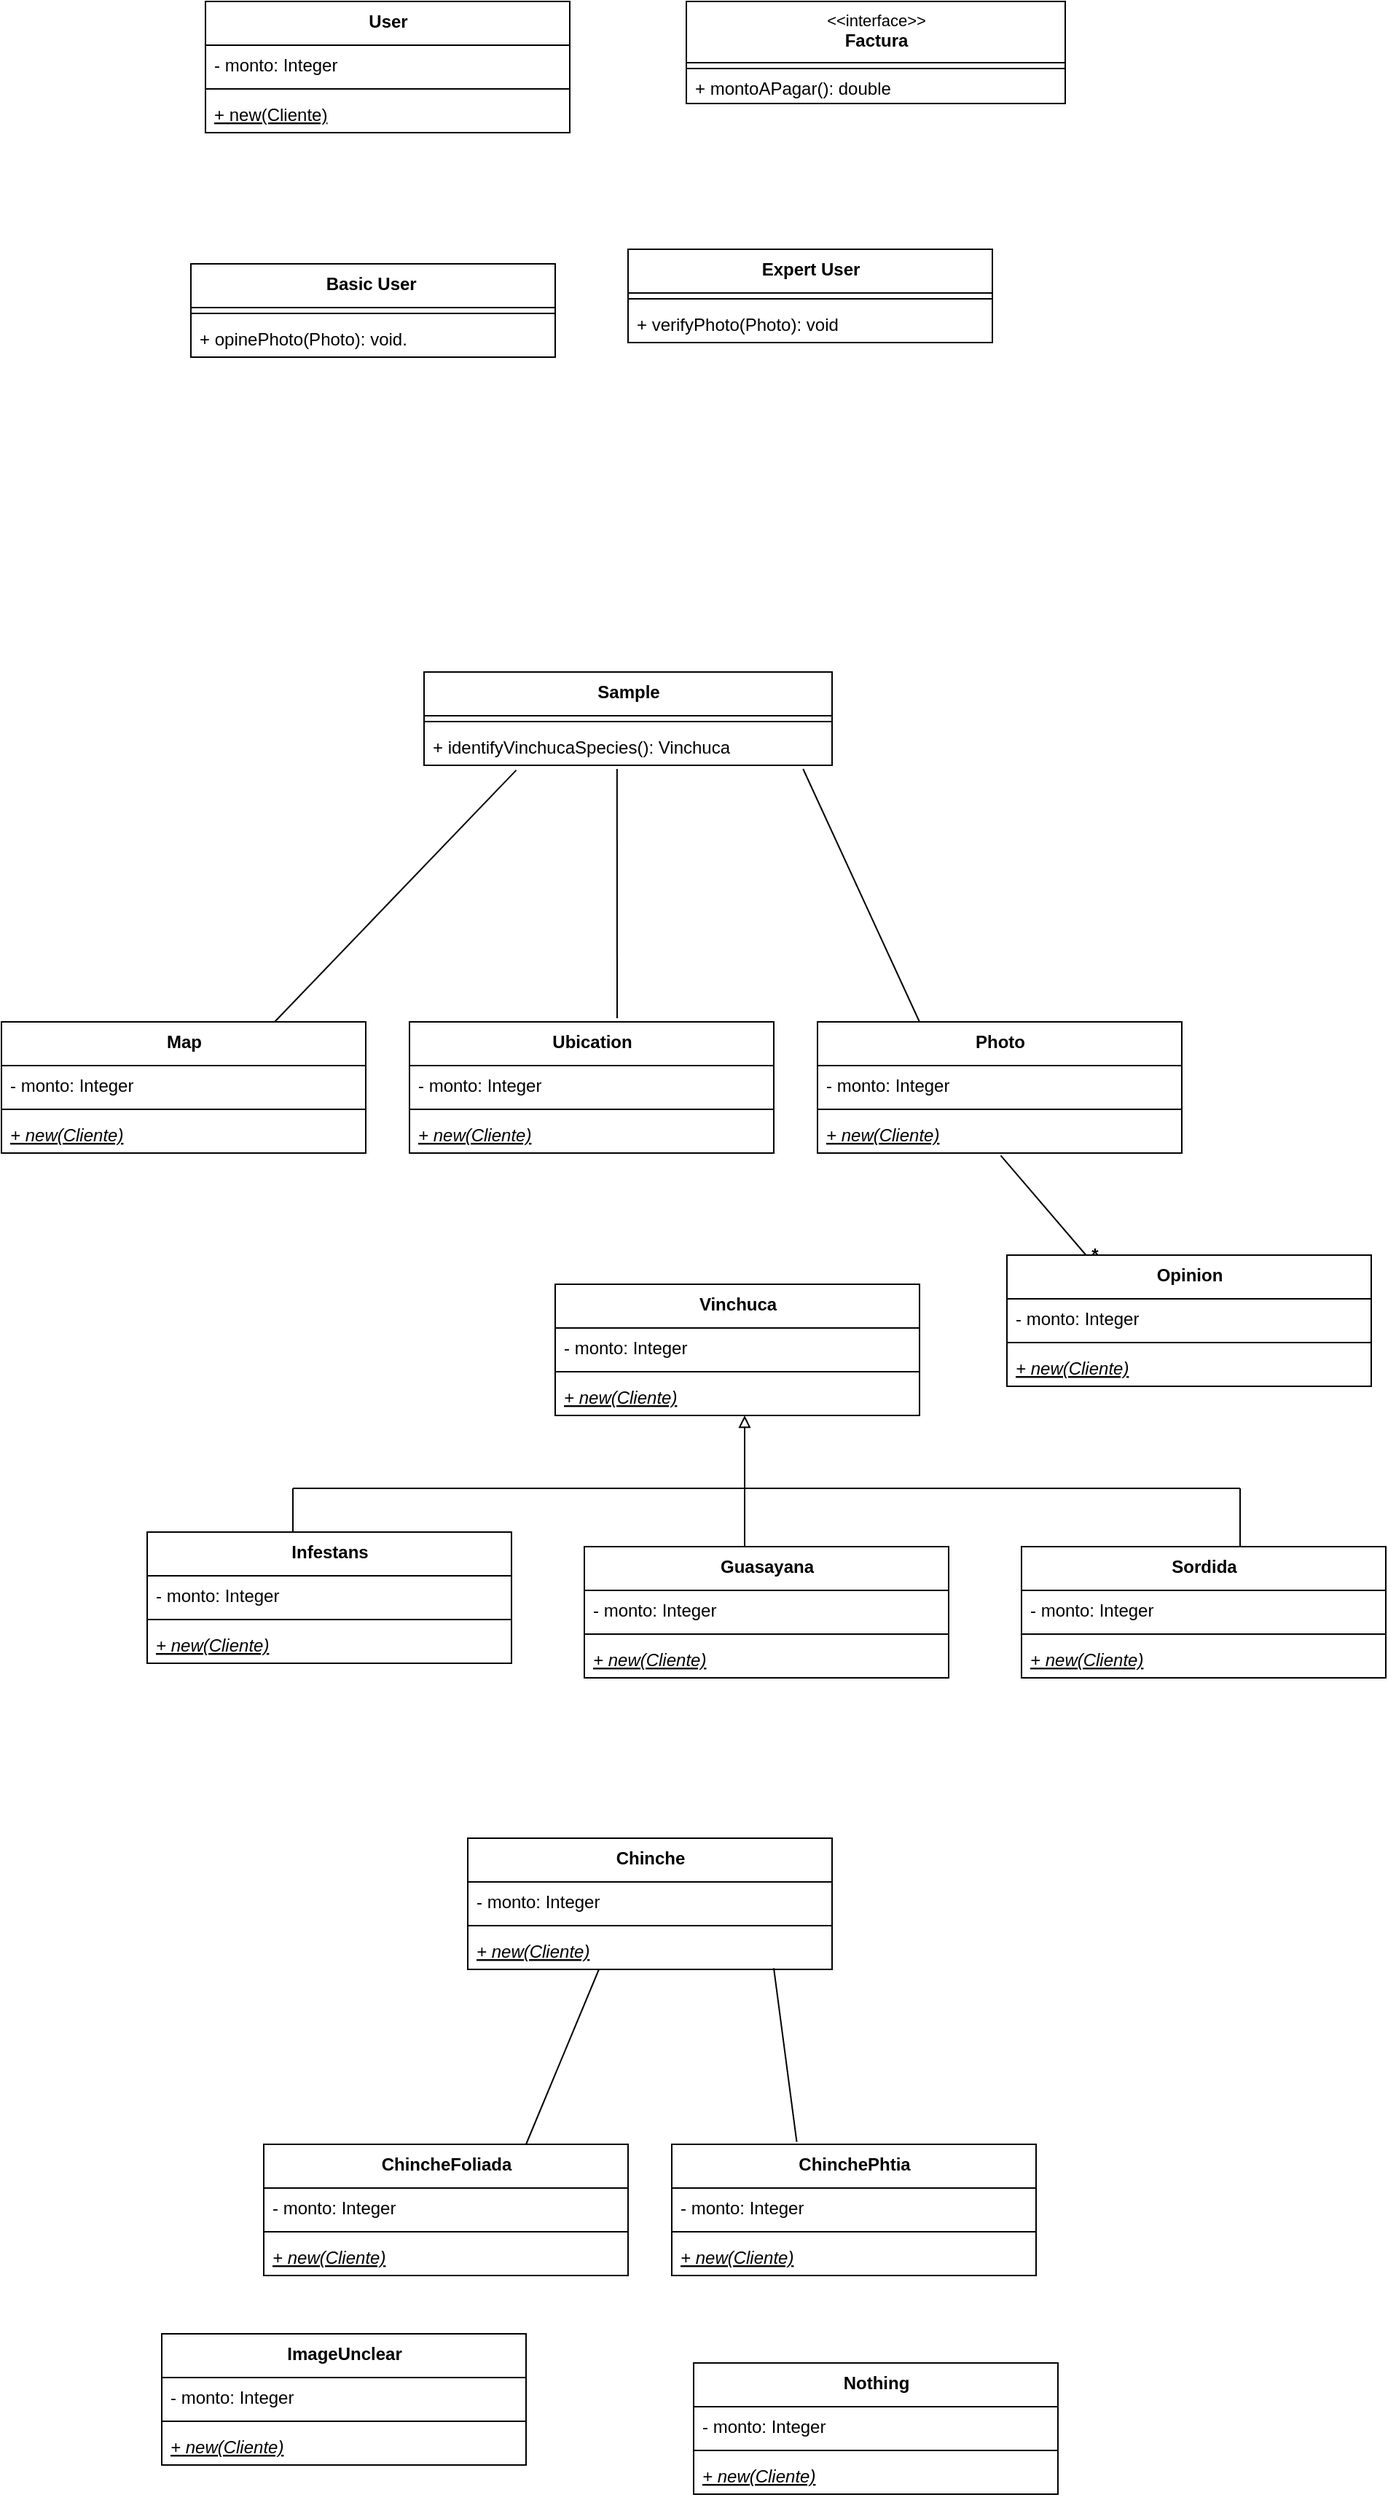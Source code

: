 <mxfile version="18.0.4" type="github">
  <diagram id="ae7LBZ6DJG40jsGKR7rI" name="Page-1">
    <mxGraphModel dx="1550" dy="365" grid="1" gridSize="10" guides="1" tooltips="1" connect="1" arrows="1" fold="1" page="1" pageScale="1" pageWidth="827" pageHeight="1169" math="0" shadow="0">
      <root>
        <mxCell id="0" />
        <mxCell id="1" parent="0" />
        <mxCell id="K2JFEXqpJTepmIrNeF1m-1" value="&lt;span style=&quot;font-size: 12px ; font-weight: 700&quot;&gt;User&lt;/span&gt;" style="swimlane;fontStyle=0;align=center;verticalAlign=top;childLayout=stackLayout;horizontal=1;startSize=30;horizontalStack=0;resizeParent=1;resizeParentMax=0;resizeLast=0;collapsible=0;marginBottom=0;html=1;labelBackgroundColor=none;labelBorderColor=none;fontSize=11;" parent="1" vertex="1">
          <mxGeometry x="40" y="100" width="250" height="90" as="geometry" />
        </mxCell>
        <mxCell id="K2JFEXqpJTepmIrNeF1m-2" value="- monto: Integer" style="text;strokeColor=none;fillColor=none;align=left;verticalAlign=top;spacingLeft=4;spacingRight=4;overflow=hidden;rotatable=0;points=[[0,0.5],[1,0.5]];portConstraint=eastwest;" parent="K2JFEXqpJTepmIrNeF1m-1" vertex="1">
          <mxGeometry y="30" width="250" height="26" as="geometry" />
        </mxCell>
        <mxCell id="K2JFEXqpJTepmIrNeF1m-3" value="" style="line;strokeWidth=1;fillColor=none;align=left;verticalAlign=middle;spacingTop=-1;spacingLeft=3;spacingRight=3;rotatable=0;labelPosition=right;points=[];portConstraint=eastwest;labelBackgroundColor=none;labelBorderColor=none;fontSize=11;html=1;" parent="K2JFEXqpJTepmIrNeF1m-1" vertex="1">
          <mxGeometry y="56" width="250" height="8" as="geometry" />
        </mxCell>
        <mxCell id="pHlB20BNlkgOtDpx7atT-137" value="+ new(Cliente)" style="text;strokeColor=none;fillColor=none;align=left;verticalAlign=top;spacingLeft=4;spacingRight=4;overflow=hidden;rotatable=0;points=[[0,0.5],[1,0.5]];portConstraint=eastwest;fontStyle=4" vertex="1" parent="K2JFEXqpJTepmIrNeF1m-1">
          <mxGeometry y="64" width="250" height="26" as="geometry" />
        </mxCell>
        <mxCell id="K2JFEXqpJTepmIrNeF1m-9" value="&amp;lt;&amp;lt;interface&amp;gt;&amp;gt;&lt;br&gt;&lt;span style=&quot;font-size: 12px ; font-weight: 700&quot;&gt;Factura&lt;/span&gt;" style="swimlane;fontStyle=0;align=center;verticalAlign=top;childLayout=stackLayout;horizontal=1;startSize=42;horizontalStack=0;resizeParent=1;resizeParentMax=0;resizeLast=0;collapsible=0;marginBottom=0;html=1;labelBackgroundColor=none;labelBorderColor=none;fontSize=11;" parent="1" vertex="1">
          <mxGeometry x="370" y="100" width="260" height="70" as="geometry" />
        </mxCell>
        <mxCell id="K2JFEXqpJTepmIrNeF1m-10" value="" style="line;strokeWidth=1;fillColor=none;align=left;verticalAlign=middle;spacingTop=-1;spacingLeft=3;spacingRight=3;rotatable=0;labelPosition=right;points=[];portConstraint=eastwest;labelBackgroundColor=none;labelBorderColor=none;fontSize=11;html=1;" parent="K2JFEXqpJTepmIrNeF1m-9" vertex="1">
          <mxGeometry y="42" width="260" height="8" as="geometry" />
        </mxCell>
        <mxCell id="K2JFEXqpJTepmIrNeF1m-11" value="&lt;span style=&quot;font-size: 12px&quot;&gt;+ montoAPagar(): double&lt;/span&gt;" style="text;html=1;strokeColor=none;fillColor=none;align=left;verticalAlign=middle;spacingLeft=4;spacingRight=4;overflow=hidden;rotatable=0;points=[[0,0.5],[1,0.5]];portConstraint=eastwest;labelBackgroundColor=none;labelBorderColor=none;fontSize=11;" parent="K2JFEXqpJTepmIrNeF1m-9" vertex="1">
          <mxGeometry y="50" width="260" height="20" as="geometry" />
        </mxCell>
        <mxCell id="pHlB20BNlkgOtDpx7atT-3" value="&lt;span style=&quot;font-size: 12px ; font-weight: 700&quot;&gt;Sample&lt;/span&gt;" style="swimlane;fontStyle=0;align=center;verticalAlign=top;childLayout=stackLayout;horizontal=1;startSize=30;horizontalStack=0;resizeParent=1;resizeParentMax=0;resizeLast=0;collapsible=0;marginBottom=0;html=1;labelBackgroundColor=none;labelBorderColor=none;fontSize=11;" vertex="1" parent="1">
          <mxGeometry x="190" y="560" width="280" height="64" as="geometry" />
        </mxCell>
        <mxCell id="pHlB20BNlkgOtDpx7atT-5" value="" style="line;strokeWidth=1;fillColor=none;align=left;verticalAlign=middle;spacingTop=-1;spacingLeft=3;spacingRight=3;rotatable=0;labelPosition=right;points=[];portConstraint=eastwest;labelBackgroundColor=none;labelBorderColor=none;fontSize=11;html=1;" vertex="1" parent="pHlB20BNlkgOtDpx7atT-3">
          <mxGeometry y="30" width="280" height="8" as="geometry" />
        </mxCell>
        <mxCell id="pHlB20BNlkgOtDpx7atT-6" value="+ identifyVinchucaSpecies(): Vinchuca" style="text;strokeColor=none;fillColor=none;align=left;verticalAlign=top;spacingLeft=4;spacingRight=4;overflow=hidden;rotatable=0;points=[[0,0.5],[1,0.5]];portConstraint=eastwest;fontStyle=0" vertex="1" parent="pHlB20BNlkgOtDpx7atT-3">
          <mxGeometry y="38" width="280" height="26" as="geometry" />
        </mxCell>
        <mxCell id="pHlB20BNlkgOtDpx7atT-14" value="&lt;span style=&quot;font-size: 12px;&quot;&gt;&lt;b&gt;Basic User&amp;nbsp;&lt;/b&gt;&lt;/span&gt;" style="swimlane;fontStyle=0;align=center;verticalAlign=top;childLayout=stackLayout;horizontal=1;startSize=30;horizontalStack=0;resizeParent=1;resizeParentMax=0;resizeLast=0;collapsible=0;marginBottom=0;html=1;labelBackgroundColor=none;labelBorderColor=none;fontSize=11;" vertex="1" parent="1">
          <mxGeometry x="30" y="280" width="250" height="64" as="geometry" />
        </mxCell>
        <mxCell id="pHlB20BNlkgOtDpx7atT-16" value="" style="line;strokeWidth=1;fillColor=none;align=left;verticalAlign=middle;spacingTop=-1;spacingLeft=3;spacingRight=3;rotatable=0;labelPosition=right;points=[];portConstraint=eastwest;labelBackgroundColor=none;labelBorderColor=none;fontSize=11;html=1;" vertex="1" parent="pHlB20BNlkgOtDpx7atT-14">
          <mxGeometry y="30" width="250" height="8" as="geometry" />
        </mxCell>
        <mxCell id="pHlB20BNlkgOtDpx7atT-17" value="+ opinePhoto(Photo): void." style="text;strokeColor=none;fillColor=none;align=left;verticalAlign=top;spacingLeft=4;spacingRight=4;overflow=hidden;rotatable=0;points=[[0,0.5],[1,0.5]];portConstraint=eastwest;fontStyle=0" vertex="1" parent="pHlB20BNlkgOtDpx7atT-14">
          <mxGeometry y="38" width="250" height="26" as="geometry" />
        </mxCell>
        <mxCell id="pHlB20BNlkgOtDpx7atT-25" value="&lt;span style=&quot;font-size: 12px;&quot;&gt;&lt;b&gt;Expert User&lt;/b&gt;&lt;/span&gt;" style="swimlane;fontStyle=0;align=center;verticalAlign=top;childLayout=stackLayout;horizontal=1;startSize=30;horizontalStack=0;resizeParent=1;resizeParentMax=0;resizeLast=0;collapsible=0;marginBottom=0;html=1;labelBackgroundColor=none;labelBorderColor=none;fontSize=11;" vertex="1" parent="1">
          <mxGeometry x="330" y="270" width="250" height="64" as="geometry" />
        </mxCell>
        <mxCell id="pHlB20BNlkgOtDpx7atT-27" value="" style="line;strokeWidth=1;fillColor=none;align=left;verticalAlign=middle;spacingTop=-1;spacingLeft=3;spacingRight=3;rotatable=0;labelPosition=right;points=[];portConstraint=eastwest;labelBackgroundColor=none;labelBorderColor=none;fontSize=11;html=1;" vertex="1" parent="pHlB20BNlkgOtDpx7atT-25">
          <mxGeometry y="30" width="250" height="8" as="geometry" />
        </mxCell>
        <mxCell id="pHlB20BNlkgOtDpx7atT-144" value="+ verifyPhoto(Photo): void" style="text;strokeColor=none;fillColor=none;align=left;verticalAlign=top;spacingLeft=4;spacingRight=4;overflow=hidden;rotatable=0;points=[[0,0.5],[1,0.5]];portConstraint=eastwest;fontStyle=0" vertex="1" parent="pHlB20BNlkgOtDpx7atT-25">
          <mxGeometry y="38" width="250" height="26" as="geometry" />
        </mxCell>
        <mxCell id="pHlB20BNlkgOtDpx7atT-47" value="&lt;span style=&quot;font-size: 12px;&quot;&gt;&lt;b&gt;Vinchuca&lt;/b&gt;&lt;/span&gt;" style="swimlane;fontStyle=0;align=center;verticalAlign=top;childLayout=stackLayout;horizontal=1;startSize=30;horizontalStack=0;resizeParent=1;resizeParentMax=0;resizeLast=0;collapsible=0;marginBottom=0;html=1;labelBackgroundColor=none;labelBorderColor=none;fontSize=11;" vertex="1" parent="1">
          <mxGeometry x="280" y="980" width="250" height="90" as="geometry" />
        </mxCell>
        <mxCell id="pHlB20BNlkgOtDpx7atT-48" value="- monto: Integer" style="text;strokeColor=none;fillColor=none;align=left;verticalAlign=top;spacingLeft=4;spacingRight=4;overflow=hidden;rotatable=0;points=[[0,0.5],[1,0.5]];portConstraint=eastwest;" vertex="1" parent="pHlB20BNlkgOtDpx7atT-47">
          <mxGeometry y="30" width="250" height="26" as="geometry" />
        </mxCell>
        <mxCell id="pHlB20BNlkgOtDpx7atT-49" value="" style="line;strokeWidth=1;fillColor=none;align=left;verticalAlign=middle;spacingTop=-1;spacingLeft=3;spacingRight=3;rotatable=0;labelPosition=right;points=[];portConstraint=eastwest;labelBackgroundColor=none;labelBorderColor=none;fontSize=11;html=1;" vertex="1" parent="pHlB20BNlkgOtDpx7atT-47">
          <mxGeometry y="56" width="250" height="8" as="geometry" />
        </mxCell>
        <mxCell id="pHlB20BNlkgOtDpx7atT-50" value="+ new(Cliente)" style="text;strokeColor=none;fillColor=none;align=left;verticalAlign=top;spacingLeft=4;spacingRight=4;overflow=hidden;rotatable=0;points=[[0,0.5],[1,0.5]];portConstraint=eastwest;fontStyle=6" vertex="1" parent="pHlB20BNlkgOtDpx7atT-47">
          <mxGeometry y="64" width="250" height="26" as="geometry" />
        </mxCell>
        <mxCell id="pHlB20BNlkgOtDpx7atT-58" value="&lt;span style=&quot;font-size: 12px;&quot;&gt;&lt;b&gt;Sordida&lt;/b&gt;&lt;/span&gt;" style="swimlane;fontStyle=0;align=center;verticalAlign=top;childLayout=stackLayout;horizontal=1;startSize=30;horizontalStack=0;resizeParent=1;resizeParentMax=0;resizeLast=0;collapsible=0;marginBottom=0;html=1;labelBackgroundColor=none;labelBorderColor=none;fontSize=11;" vertex="1" parent="1">
          <mxGeometry x="600" y="1160" width="250" height="90" as="geometry" />
        </mxCell>
        <mxCell id="pHlB20BNlkgOtDpx7atT-59" value="- monto: Integer" style="text;strokeColor=none;fillColor=none;align=left;verticalAlign=top;spacingLeft=4;spacingRight=4;overflow=hidden;rotatable=0;points=[[0,0.5],[1,0.5]];portConstraint=eastwest;" vertex="1" parent="pHlB20BNlkgOtDpx7atT-58">
          <mxGeometry y="30" width="250" height="26" as="geometry" />
        </mxCell>
        <mxCell id="pHlB20BNlkgOtDpx7atT-60" value="" style="line;strokeWidth=1;fillColor=none;align=left;verticalAlign=middle;spacingTop=-1;spacingLeft=3;spacingRight=3;rotatable=0;labelPosition=right;points=[];portConstraint=eastwest;labelBackgroundColor=none;labelBorderColor=none;fontSize=11;html=1;" vertex="1" parent="pHlB20BNlkgOtDpx7atT-58">
          <mxGeometry y="56" width="250" height="8" as="geometry" />
        </mxCell>
        <mxCell id="pHlB20BNlkgOtDpx7atT-61" value="+ new(Cliente)" style="text;strokeColor=none;fillColor=none;align=left;verticalAlign=top;spacingLeft=4;spacingRight=4;overflow=hidden;rotatable=0;points=[[0,0.5],[1,0.5]];portConstraint=eastwest;fontStyle=6" vertex="1" parent="pHlB20BNlkgOtDpx7atT-58">
          <mxGeometry y="64" width="250" height="26" as="geometry" />
        </mxCell>
        <mxCell id="pHlB20BNlkgOtDpx7atT-69" value="&lt;span style=&quot;font-size: 12px;&quot;&gt;&lt;b&gt;Infestans&lt;/b&gt;&lt;/span&gt;" style="swimlane;fontStyle=0;align=center;verticalAlign=top;childLayout=stackLayout;horizontal=1;startSize=30;horizontalStack=0;resizeParent=1;resizeParentMax=0;resizeLast=0;collapsible=0;marginBottom=0;html=1;labelBackgroundColor=none;labelBorderColor=none;fontSize=11;" vertex="1" parent="1">
          <mxGeometry y="1150" width="250" height="90" as="geometry" />
        </mxCell>
        <mxCell id="pHlB20BNlkgOtDpx7atT-70" value="- monto: Integer" style="text;strokeColor=none;fillColor=none;align=left;verticalAlign=top;spacingLeft=4;spacingRight=4;overflow=hidden;rotatable=0;points=[[0,0.5],[1,0.5]];portConstraint=eastwest;" vertex="1" parent="pHlB20BNlkgOtDpx7atT-69">
          <mxGeometry y="30" width="250" height="26" as="geometry" />
        </mxCell>
        <mxCell id="pHlB20BNlkgOtDpx7atT-71" value="" style="line;strokeWidth=1;fillColor=none;align=left;verticalAlign=middle;spacingTop=-1;spacingLeft=3;spacingRight=3;rotatable=0;labelPosition=right;points=[];portConstraint=eastwest;labelBackgroundColor=none;labelBorderColor=none;fontSize=11;html=1;" vertex="1" parent="pHlB20BNlkgOtDpx7atT-69">
          <mxGeometry y="56" width="250" height="8" as="geometry" />
        </mxCell>
        <mxCell id="pHlB20BNlkgOtDpx7atT-72" value="+ new(Cliente)" style="text;strokeColor=none;fillColor=none;align=left;verticalAlign=top;spacingLeft=4;spacingRight=4;overflow=hidden;rotatable=0;points=[[0,0.5],[1,0.5]];portConstraint=eastwest;fontStyle=6" vertex="1" parent="pHlB20BNlkgOtDpx7atT-69">
          <mxGeometry y="64" width="250" height="26" as="geometry" />
        </mxCell>
        <mxCell id="pHlB20BNlkgOtDpx7atT-80" value="&lt;span style=&quot;font-size: 12px;&quot;&gt;&lt;b&gt;Guasayana&lt;/b&gt;&lt;/span&gt;" style="swimlane;fontStyle=0;align=center;verticalAlign=top;childLayout=stackLayout;horizontal=1;startSize=30;horizontalStack=0;resizeParent=1;resizeParentMax=0;resizeLast=0;collapsible=0;marginBottom=0;html=1;labelBackgroundColor=none;labelBorderColor=none;fontSize=11;" vertex="1" parent="1">
          <mxGeometry x="300" y="1160" width="250" height="90" as="geometry" />
        </mxCell>
        <mxCell id="pHlB20BNlkgOtDpx7atT-81" value="- monto: Integer" style="text;strokeColor=none;fillColor=none;align=left;verticalAlign=top;spacingLeft=4;spacingRight=4;overflow=hidden;rotatable=0;points=[[0,0.5],[1,0.5]];portConstraint=eastwest;" vertex="1" parent="pHlB20BNlkgOtDpx7atT-80">
          <mxGeometry y="30" width="250" height="26" as="geometry" />
        </mxCell>
        <mxCell id="pHlB20BNlkgOtDpx7atT-82" value="" style="line;strokeWidth=1;fillColor=none;align=left;verticalAlign=middle;spacingTop=-1;spacingLeft=3;spacingRight=3;rotatable=0;labelPosition=right;points=[];portConstraint=eastwest;labelBackgroundColor=none;labelBorderColor=none;fontSize=11;html=1;" vertex="1" parent="pHlB20BNlkgOtDpx7atT-80">
          <mxGeometry y="56" width="250" height="8" as="geometry" />
        </mxCell>
        <mxCell id="pHlB20BNlkgOtDpx7atT-83" value="+ new(Cliente)" style="text;strokeColor=none;fillColor=none;align=left;verticalAlign=top;spacingLeft=4;spacingRight=4;overflow=hidden;rotatable=0;points=[[0,0.5],[1,0.5]];portConstraint=eastwest;fontStyle=6" vertex="1" parent="pHlB20BNlkgOtDpx7atT-80">
          <mxGeometry y="64" width="250" height="26" as="geometry" />
        </mxCell>
        <mxCell id="pHlB20BNlkgOtDpx7atT-92" value="" style="endArrow=none;html=1;rounded=0;" edge="1" parent="1">
          <mxGeometry width="50" height="50" relative="1" as="geometry">
            <mxPoint x="100" y="1120" as="sourcePoint" />
            <mxPoint x="750" y="1120" as="targetPoint" />
          </mxGeometry>
        </mxCell>
        <mxCell id="pHlB20BNlkgOtDpx7atT-93" value="" style="endArrow=none;html=1;rounded=0;endFill=0;" edge="1" parent="1">
          <mxGeometry width="50" height="50" relative="1" as="geometry">
            <mxPoint x="410" y="1120" as="sourcePoint" />
            <mxPoint x="410" y="1160" as="targetPoint" />
          </mxGeometry>
        </mxCell>
        <mxCell id="pHlB20BNlkgOtDpx7atT-94" value="" style="endArrow=block;html=1;rounded=0;entryX=0.52;entryY=1;entryDx=0;entryDy=0;entryPerimeter=0;endFill=0;" edge="1" parent="1" target="pHlB20BNlkgOtDpx7atT-50">
          <mxGeometry width="50" height="50" relative="1" as="geometry">
            <mxPoint x="410" y="1130" as="sourcePoint" />
            <mxPoint x="450" y="1100" as="targetPoint" />
          </mxGeometry>
        </mxCell>
        <mxCell id="pHlB20BNlkgOtDpx7atT-95" value="" style="endArrow=none;html=1;rounded=0;endFill=0;" edge="1" parent="1">
          <mxGeometry width="50" height="50" relative="1" as="geometry">
            <mxPoint x="100" y="1120" as="sourcePoint" />
            <mxPoint x="100" y="1150" as="targetPoint" />
          </mxGeometry>
        </mxCell>
        <mxCell id="pHlB20BNlkgOtDpx7atT-97" value="" style="endArrow=none;html=1;rounded=0;endFill=0;" edge="1" parent="1">
          <mxGeometry width="50" height="50" relative="1" as="geometry">
            <mxPoint x="750" y="1120" as="sourcePoint" />
            <mxPoint x="750" y="1160" as="targetPoint" />
          </mxGeometry>
        </mxCell>
        <mxCell id="pHlB20BNlkgOtDpx7atT-100" value="&lt;span style=&quot;font-size: 12px;&quot;&gt;&lt;b&gt;Photo&lt;/b&gt;&lt;/span&gt;" style="swimlane;fontStyle=0;align=center;verticalAlign=top;childLayout=stackLayout;horizontal=1;startSize=30;horizontalStack=0;resizeParent=1;resizeParentMax=0;resizeLast=0;collapsible=0;marginBottom=0;html=1;labelBackgroundColor=none;labelBorderColor=none;fontSize=11;" vertex="1" parent="1">
          <mxGeometry x="460" y="800" width="250" height="90" as="geometry" />
        </mxCell>
        <mxCell id="pHlB20BNlkgOtDpx7atT-101" value="- monto: Integer" style="text;strokeColor=none;fillColor=none;align=left;verticalAlign=top;spacingLeft=4;spacingRight=4;overflow=hidden;rotatable=0;points=[[0,0.5],[1,0.5]];portConstraint=eastwest;" vertex="1" parent="pHlB20BNlkgOtDpx7atT-100">
          <mxGeometry y="30" width="250" height="26" as="geometry" />
        </mxCell>
        <mxCell id="pHlB20BNlkgOtDpx7atT-102" value="" style="line;strokeWidth=1;fillColor=none;align=left;verticalAlign=middle;spacingTop=-1;spacingLeft=3;spacingRight=3;rotatable=0;labelPosition=right;points=[];portConstraint=eastwest;labelBackgroundColor=none;labelBorderColor=none;fontSize=11;html=1;" vertex="1" parent="pHlB20BNlkgOtDpx7atT-100">
          <mxGeometry y="56" width="250" height="8" as="geometry" />
        </mxCell>
        <mxCell id="pHlB20BNlkgOtDpx7atT-103" value="+ new(Cliente)" style="text;strokeColor=none;fillColor=none;align=left;verticalAlign=top;spacingLeft=4;spacingRight=4;overflow=hidden;rotatable=0;points=[[0,0.5],[1,0.5]];portConstraint=eastwest;fontStyle=6" vertex="1" parent="pHlB20BNlkgOtDpx7atT-100">
          <mxGeometry y="64" width="250" height="26" as="geometry" />
        </mxCell>
        <mxCell id="pHlB20BNlkgOtDpx7atT-104" value="&lt;span style=&quot;font-size: 12px;&quot;&gt;&lt;b&gt;Map&lt;/b&gt;&lt;/span&gt;" style="swimlane;fontStyle=0;align=center;verticalAlign=top;childLayout=stackLayout;horizontal=1;startSize=30;horizontalStack=0;resizeParent=1;resizeParentMax=0;resizeLast=0;collapsible=0;marginBottom=0;html=1;labelBackgroundColor=none;labelBorderColor=none;fontSize=11;" vertex="1" parent="1">
          <mxGeometry x="-100" y="800" width="250" height="90" as="geometry" />
        </mxCell>
        <mxCell id="pHlB20BNlkgOtDpx7atT-105" value="- monto: Integer" style="text;strokeColor=none;fillColor=none;align=left;verticalAlign=top;spacingLeft=4;spacingRight=4;overflow=hidden;rotatable=0;points=[[0,0.5],[1,0.5]];portConstraint=eastwest;" vertex="1" parent="pHlB20BNlkgOtDpx7atT-104">
          <mxGeometry y="30" width="250" height="26" as="geometry" />
        </mxCell>
        <mxCell id="pHlB20BNlkgOtDpx7atT-106" value="" style="line;strokeWidth=1;fillColor=none;align=left;verticalAlign=middle;spacingTop=-1;spacingLeft=3;spacingRight=3;rotatable=0;labelPosition=right;points=[];portConstraint=eastwest;labelBackgroundColor=none;labelBorderColor=none;fontSize=11;html=1;" vertex="1" parent="pHlB20BNlkgOtDpx7atT-104">
          <mxGeometry y="56" width="250" height="8" as="geometry" />
        </mxCell>
        <mxCell id="pHlB20BNlkgOtDpx7atT-107" value="+ new(Cliente)" style="text;strokeColor=none;fillColor=none;align=left;verticalAlign=top;spacingLeft=4;spacingRight=4;overflow=hidden;rotatable=0;points=[[0,0.5],[1,0.5]];portConstraint=eastwest;fontStyle=6" vertex="1" parent="pHlB20BNlkgOtDpx7atT-104">
          <mxGeometry y="64" width="250" height="26" as="geometry" />
        </mxCell>
        <mxCell id="pHlB20BNlkgOtDpx7atT-108" value="&lt;span style=&quot;font-size: 12px;&quot;&gt;&lt;b&gt;Ubication&lt;/b&gt;&lt;/span&gt;" style="swimlane;fontStyle=0;align=center;verticalAlign=top;childLayout=stackLayout;horizontal=1;startSize=30;horizontalStack=0;resizeParent=1;resizeParentMax=0;resizeLast=0;collapsible=0;marginBottom=0;html=1;labelBackgroundColor=none;labelBorderColor=none;fontSize=11;" vertex="1" parent="1">
          <mxGeometry x="180" y="800" width="250" height="90" as="geometry" />
        </mxCell>
        <mxCell id="pHlB20BNlkgOtDpx7atT-109" value="- monto: Integer" style="text;strokeColor=none;fillColor=none;align=left;verticalAlign=top;spacingLeft=4;spacingRight=4;overflow=hidden;rotatable=0;points=[[0,0.5],[1,0.5]];portConstraint=eastwest;" vertex="1" parent="pHlB20BNlkgOtDpx7atT-108">
          <mxGeometry y="30" width="250" height="26" as="geometry" />
        </mxCell>
        <mxCell id="pHlB20BNlkgOtDpx7atT-110" value="" style="line;strokeWidth=1;fillColor=none;align=left;verticalAlign=middle;spacingTop=-1;spacingLeft=3;spacingRight=3;rotatable=0;labelPosition=right;points=[];portConstraint=eastwest;labelBackgroundColor=none;labelBorderColor=none;fontSize=11;html=1;" vertex="1" parent="pHlB20BNlkgOtDpx7atT-108">
          <mxGeometry y="56" width="250" height="8" as="geometry" />
        </mxCell>
        <mxCell id="pHlB20BNlkgOtDpx7atT-111" value="+ new(Cliente)" style="text;strokeColor=none;fillColor=none;align=left;verticalAlign=top;spacingLeft=4;spacingRight=4;overflow=hidden;rotatable=0;points=[[0,0.5],[1,0.5]];portConstraint=eastwest;fontStyle=6" vertex="1" parent="pHlB20BNlkgOtDpx7atT-108">
          <mxGeometry y="64" width="250" height="26" as="geometry" />
        </mxCell>
        <mxCell id="pHlB20BNlkgOtDpx7atT-112" value="" style="endArrow=none;html=1;rounded=0;entryX=0.473;entryY=1.096;entryDx=0;entryDy=0;entryPerimeter=0;exitX=0.57;exitY=-0.028;exitDx=0;exitDy=0;exitPerimeter=0;" edge="1" parent="1" source="pHlB20BNlkgOtDpx7atT-108" target="pHlB20BNlkgOtDpx7atT-6">
          <mxGeometry width="50" height="50" relative="1" as="geometry">
            <mxPoint x="320" y="790" as="sourcePoint" />
            <mxPoint x="320" y="660" as="targetPoint" />
          </mxGeometry>
        </mxCell>
        <mxCell id="pHlB20BNlkgOtDpx7atT-113" value="" style="endArrow=none;html=1;rounded=0;entryX=0.226;entryY=1.128;entryDx=0;entryDy=0;entryPerimeter=0;exitX=0.75;exitY=0;exitDx=0;exitDy=0;" edge="1" parent="1" source="pHlB20BNlkgOtDpx7atT-104" target="pHlB20BNlkgOtDpx7atT-6">
          <mxGeometry width="50" height="50" relative="1" as="geometry">
            <mxPoint x="320" y="760" as="sourcePoint" />
            <mxPoint x="370" y="710" as="targetPoint" />
          </mxGeometry>
        </mxCell>
        <mxCell id="pHlB20BNlkgOtDpx7atT-114" value="" style="endArrow=none;html=1;rounded=0;entryX=0.929;entryY=1.096;entryDx=0;entryDy=0;entryPerimeter=0;" edge="1" parent="1" target="pHlB20BNlkgOtDpx7atT-6">
          <mxGeometry width="50" height="50" relative="1" as="geometry">
            <mxPoint x="530" y="800" as="sourcePoint" />
            <mxPoint x="530" y="670" as="targetPoint" />
          </mxGeometry>
        </mxCell>
        <mxCell id="pHlB20BNlkgOtDpx7atT-115" value="&lt;span style=&quot;font-size: 12px;&quot;&gt;&lt;b&gt;ChinchePhtia&lt;/b&gt;&lt;/span&gt;" style="swimlane;fontStyle=0;align=center;verticalAlign=top;childLayout=stackLayout;horizontal=1;startSize=30;horizontalStack=0;resizeParent=1;resizeParentMax=0;resizeLast=0;collapsible=0;marginBottom=0;html=1;labelBackgroundColor=none;labelBorderColor=none;fontSize=11;" vertex="1" parent="1">
          <mxGeometry x="360" y="1570" width="250" height="90" as="geometry" />
        </mxCell>
        <mxCell id="pHlB20BNlkgOtDpx7atT-116" value="- monto: Integer" style="text;strokeColor=none;fillColor=none;align=left;verticalAlign=top;spacingLeft=4;spacingRight=4;overflow=hidden;rotatable=0;points=[[0,0.5],[1,0.5]];portConstraint=eastwest;" vertex="1" parent="pHlB20BNlkgOtDpx7atT-115">
          <mxGeometry y="30" width="250" height="26" as="geometry" />
        </mxCell>
        <mxCell id="pHlB20BNlkgOtDpx7atT-117" value="" style="line;strokeWidth=1;fillColor=none;align=left;verticalAlign=middle;spacingTop=-1;spacingLeft=3;spacingRight=3;rotatable=0;labelPosition=right;points=[];portConstraint=eastwest;labelBackgroundColor=none;labelBorderColor=none;fontSize=11;html=1;" vertex="1" parent="pHlB20BNlkgOtDpx7atT-115">
          <mxGeometry y="56" width="250" height="8" as="geometry" />
        </mxCell>
        <mxCell id="pHlB20BNlkgOtDpx7atT-118" value="+ new(Cliente)" style="text;strokeColor=none;fillColor=none;align=left;verticalAlign=top;spacingLeft=4;spacingRight=4;overflow=hidden;rotatable=0;points=[[0,0.5],[1,0.5]];portConstraint=eastwest;fontStyle=6" vertex="1" parent="pHlB20BNlkgOtDpx7atT-115">
          <mxGeometry y="64" width="250" height="26" as="geometry" />
        </mxCell>
        <mxCell id="pHlB20BNlkgOtDpx7atT-119" value="&lt;span style=&quot;font-size: 12px;&quot;&gt;&lt;b&gt;ChincheFoliada&lt;/b&gt;&lt;/span&gt;" style="swimlane;fontStyle=0;align=center;verticalAlign=top;childLayout=stackLayout;horizontal=1;startSize=30;horizontalStack=0;resizeParent=1;resizeParentMax=0;resizeLast=0;collapsible=0;marginBottom=0;html=1;labelBackgroundColor=none;labelBorderColor=none;fontSize=11;" vertex="1" parent="1">
          <mxGeometry x="80" y="1570" width="250" height="90" as="geometry" />
        </mxCell>
        <mxCell id="pHlB20BNlkgOtDpx7atT-120" value="- monto: Integer" style="text;strokeColor=none;fillColor=none;align=left;verticalAlign=top;spacingLeft=4;spacingRight=4;overflow=hidden;rotatable=0;points=[[0,0.5],[1,0.5]];portConstraint=eastwest;" vertex="1" parent="pHlB20BNlkgOtDpx7atT-119">
          <mxGeometry y="30" width="250" height="26" as="geometry" />
        </mxCell>
        <mxCell id="pHlB20BNlkgOtDpx7atT-121" value="" style="line;strokeWidth=1;fillColor=none;align=left;verticalAlign=middle;spacingTop=-1;spacingLeft=3;spacingRight=3;rotatable=0;labelPosition=right;points=[];portConstraint=eastwest;labelBackgroundColor=none;labelBorderColor=none;fontSize=11;html=1;" vertex="1" parent="pHlB20BNlkgOtDpx7atT-119">
          <mxGeometry y="56" width="250" height="8" as="geometry" />
        </mxCell>
        <mxCell id="pHlB20BNlkgOtDpx7atT-122" value="+ new(Cliente)" style="text;strokeColor=none;fillColor=none;align=left;verticalAlign=top;spacingLeft=4;spacingRight=4;overflow=hidden;rotatable=0;points=[[0,0.5],[1,0.5]];portConstraint=eastwest;fontStyle=6" vertex="1" parent="pHlB20BNlkgOtDpx7atT-119">
          <mxGeometry y="64" width="250" height="26" as="geometry" />
        </mxCell>
        <mxCell id="pHlB20BNlkgOtDpx7atT-123" value="&lt;span style=&quot;font-size: 12px;&quot;&gt;&lt;b&gt;Chinche&lt;/b&gt;&lt;/span&gt;" style="swimlane;fontStyle=0;align=center;verticalAlign=top;childLayout=stackLayout;horizontal=1;startSize=30;horizontalStack=0;resizeParent=1;resizeParentMax=0;resizeLast=0;collapsible=0;marginBottom=0;html=1;labelBackgroundColor=none;labelBorderColor=none;fontSize=11;" vertex="1" parent="1">
          <mxGeometry x="220" y="1360" width="250" height="90" as="geometry" />
        </mxCell>
        <mxCell id="pHlB20BNlkgOtDpx7atT-124" value="- monto: Integer" style="text;strokeColor=none;fillColor=none;align=left;verticalAlign=top;spacingLeft=4;spacingRight=4;overflow=hidden;rotatable=0;points=[[0,0.5],[1,0.5]];portConstraint=eastwest;" vertex="1" parent="pHlB20BNlkgOtDpx7atT-123">
          <mxGeometry y="30" width="250" height="26" as="geometry" />
        </mxCell>
        <mxCell id="pHlB20BNlkgOtDpx7atT-125" value="" style="line;strokeWidth=1;fillColor=none;align=left;verticalAlign=middle;spacingTop=-1;spacingLeft=3;spacingRight=3;rotatable=0;labelPosition=right;points=[];portConstraint=eastwest;labelBackgroundColor=none;labelBorderColor=none;fontSize=11;html=1;" vertex="1" parent="pHlB20BNlkgOtDpx7atT-123">
          <mxGeometry y="56" width="250" height="8" as="geometry" />
        </mxCell>
        <mxCell id="pHlB20BNlkgOtDpx7atT-126" value="+ new(Cliente)" style="text;strokeColor=none;fillColor=none;align=left;verticalAlign=top;spacingLeft=4;spacingRight=4;overflow=hidden;rotatable=0;points=[[0,0.5],[1,0.5]];portConstraint=eastwest;fontStyle=6" vertex="1" parent="pHlB20BNlkgOtDpx7atT-123">
          <mxGeometry y="64" width="250" height="26" as="geometry" />
        </mxCell>
        <mxCell id="pHlB20BNlkgOtDpx7atT-127" value="" style="endArrow=none;html=1;rounded=0;entryX=0.36;entryY=1;entryDx=0;entryDy=0;entryPerimeter=0;exitX=0.72;exitY=0;exitDx=0;exitDy=0;exitPerimeter=0;" edge="1" parent="1" source="pHlB20BNlkgOtDpx7atT-119" target="pHlB20BNlkgOtDpx7atT-126">
          <mxGeometry width="50" height="50" relative="1" as="geometry">
            <mxPoint x="260" y="1530" as="sourcePoint" />
            <mxPoint x="310" y="1480" as="targetPoint" />
          </mxGeometry>
        </mxCell>
        <mxCell id="pHlB20BNlkgOtDpx7atT-128" value="" style="endArrow=none;html=1;rounded=0;entryX=0.84;entryY=0.968;entryDx=0;entryDy=0;entryPerimeter=0;exitX=0.343;exitY=-0.019;exitDx=0;exitDy=0;exitPerimeter=0;" edge="1" parent="1" source="pHlB20BNlkgOtDpx7atT-115" target="pHlB20BNlkgOtDpx7atT-126">
          <mxGeometry width="50" height="50" relative="1" as="geometry">
            <mxPoint x="440" y="1560" as="sourcePoint" />
            <mxPoint x="490" y="1510" as="targetPoint" />
          </mxGeometry>
        </mxCell>
        <mxCell id="pHlB20BNlkgOtDpx7atT-129" value="&lt;span style=&quot;font-size: 12px;&quot;&gt;&lt;b&gt;Nothing&lt;/b&gt;&lt;/span&gt;" style="swimlane;fontStyle=0;align=center;verticalAlign=top;childLayout=stackLayout;horizontal=1;startSize=30;horizontalStack=0;resizeParent=1;resizeParentMax=0;resizeLast=0;collapsible=0;marginBottom=0;html=1;labelBackgroundColor=none;labelBorderColor=none;fontSize=11;" vertex="1" parent="1">
          <mxGeometry x="375" y="1720" width="250" height="90" as="geometry" />
        </mxCell>
        <mxCell id="pHlB20BNlkgOtDpx7atT-130" value="- monto: Integer" style="text;strokeColor=none;fillColor=none;align=left;verticalAlign=top;spacingLeft=4;spacingRight=4;overflow=hidden;rotatable=0;points=[[0,0.5],[1,0.5]];portConstraint=eastwest;" vertex="1" parent="pHlB20BNlkgOtDpx7atT-129">
          <mxGeometry y="30" width="250" height="26" as="geometry" />
        </mxCell>
        <mxCell id="pHlB20BNlkgOtDpx7atT-131" value="" style="line;strokeWidth=1;fillColor=none;align=left;verticalAlign=middle;spacingTop=-1;spacingLeft=3;spacingRight=3;rotatable=0;labelPosition=right;points=[];portConstraint=eastwest;labelBackgroundColor=none;labelBorderColor=none;fontSize=11;html=1;" vertex="1" parent="pHlB20BNlkgOtDpx7atT-129">
          <mxGeometry y="56" width="250" height="8" as="geometry" />
        </mxCell>
        <mxCell id="pHlB20BNlkgOtDpx7atT-132" value="+ new(Cliente)" style="text;strokeColor=none;fillColor=none;align=left;verticalAlign=top;spacingLeft=4;spacingRight=4;overflow=hidden;rotatable=0;points=[[0,0.5],[1,0.5]];portConstraint=eastwest;fontStyle=6" vertex="1" parent="pHlB20BNlkgOtDpx7atT-129">
          <mxGeometry y="64" width="250" height="26" as="geometry" />
        </mxCell>
        <mxCell id="pHlB20BNlkgOtDpx7atT-133" value="&lt;span style=&quot;font-size: 12px;&quot;&gt;&lt;b&gt;ImageUnclear&lt;/b&gt;&lt;/span&gt;" style="swimlane;fontStyle=0;align=center;verticalAlign=top;childLayout=stackLayout;horizontal=1;startSize=30;horizontalStack=0;resizeParent=1;resizeParentMax=0;resizeLast=0;collapsible=0;marginBottom=0;html=1;labelBackgroundColor=none;labelBorderColor=none;fontSize=11;" vertex="1" parent="1">
          <mxGeometry x="10" y="1700" width="250" height="90" as="geometry" />
        </mxCell>
        <mxCell id="pHlB20BNlkgOtDpx7atT-134" value="- monto: Integer" style="text;strokeColor=none;fillColor=none;align=left;verticalAlign=top;spacingLeft=4;spacingRight=4;overflow=hidden;rotatable=0;points=[[0,0.5],[1,0.5]];portConstraint=eastwest;" vertex="1" parent="pHlB20BNlkgOtDpx7atT-133">
          <mxGeometry y="30" width="250" height="26" as="geometry" />
        </mxCell>
        <mxCell id="pHlB20BNlkgOtDpx7atT-135" value="" style="line;strokeWidth=1;fillColor=none;align=left;verticalAlign=middle;spacingTop=-1;spacingLeft=3;spacingRight=3;rotatable=0;labelPosition=right;points=[];portConstraint=eastwest;labelBackgroundColor=none;labelBorderColor=none;fontSize=11;html=1;" vertex="1" parent="pHlB20BNlkgOtDpx7atT-133">
          <mxGeometry y="56" width="250" height="8" as="geometry" />
        </mxCell>
        <mxCell id="pHlB20BNlkgOtDpx7atT-136" value="+ new(Cliente)" style="text;strokeColor=none;fillColor=none;align=left;verticalAlign=top;spacingLeft=4;spacingRight=4;overflow=hidden;rotatable=0;points=[[0,0.5],[1,0.5]];portConstraint=eastwest;fontStyle=6" vertex="1" parent="pHlB20BNlkgOtDpx7atT-133">
          <mxGeometry y="64" width="250" height="26" as="geometry" />
        </mxCell>
        <mxCell id="pHlB20BNlkgOtDpx7atT-138" value="&lt;span style=&quot;font-size: 12px;&quot;&gt;&lt;b&gt;Opinion&lt;/b&gt;&lt;/span&gt;" style="swimlane;fontStyle=0;align=center;verticalAlign=top;childLayout=stackLayout;horizontal=1;startSize=30;horizontalStack=0;resizeParent=1;resizeParentMax=0;resizeLast=0;collapsible=0;marginBottom=0;html=1;labelBackgroundColor=none;labelBorderColor=none;fontSize=11;" vertex="1" parent="1">
          <mxGeometry x="590" y="960" width="250" height="90" as="geometry" />
        </mxCell>
        <mxCell id="pHlB20BNlkgOtDpx7atT-139" value="- monto: Integer" style="text;strokeColor=none;fillColor=none;align=left;verticalAlign=top;spacingLeft=4;spacingRight=4;overflow=hidden;rotatable=0;points=[[0,0.5],[1,0.5]];portConstraint=eastwest;" vertex="1" parent="pHlB20BNlkgOtDpx7atT-138">
          <mxGeometry y="30" width="250" height="26" as="geometry" />
        </mxCell>
        <mxCell id="pHlB20BNlkgOtDpx7atT-140" value="" style="line;strokeWidth=1;fillColor=none;align=left;verticalAlign=middle;spacingTop=-1;spacingLeft=3;spacingRight=3;rotatable=0;labelPosition=right;points=[];portConstraint=eastwest;labelBackgroundColor=none;labelBorderColor=none;fontSize=11;html=1;" vertex="1" parent="pHlB20BNlkgOtDpx7atT-138">
          <mxGeometry y="56" width="250" height="8" as="geometry" />
        </mxCell>
        <mxCell id="pHlB20BNlkgOtDpx7atT-141" value="+ new(Cliente)" style="text;strokeColor=none;fillColor=none;align=left;verticalAlign=top;spacingLeft=4;spacingRight=4;overflow=hidden;rotatable=0;points=[[0,0.5],[1,0.5]];portConstraint=eastwest;fontStyle=6" vertex="1" parent="pHlB20BNlkgOtDpx7atT-138">
          <mxGeometry y="64" width="250" height="26" as="geometry" />
        </mxCell>
        <mxCell id="pHlB20BNlkgOtDpx7atT-142" value="" style="endArrow=none;html=1;rounded=0;exitX=0.217;exitY=0;exitDx=0;exitDy=0;exitPerimeter=0;entryX=0.503;entryY=1.064;entryDx=0;entryDy=0;entryPerimeter=0;" edge="1" parent="1" source="pHlB20BNlkgOtDpx7atT-138" target="pHlB20BNlkgOtDpx7atT-103">
          <mxGeometry width="50" height="50" relative="1" as="geometry">
            <mxPoint x="520" y="910" as="sourcePoint" />
            <mxPoint x="570" y="860" as="targetPoint" />
          </mxGeometry>
        </mxCell>
        <mxCell id="pHlB20BNlkgOtDpx7atT-145" value="&lt;b&gt;*&lt;/b&gt;" style="text;html=1;align=center;verticalAlign=middle;resizable=0;points=[];autosize=1;strokeColor=none;fillColor=none;" vertex="1" parent="1">
          <mxGeometry x="640" y="950" width="20" height="20" as="geometry" />
        </mxCell>
      </root>
    </mxGraphModel>
  </diagram>
</mxfile>
